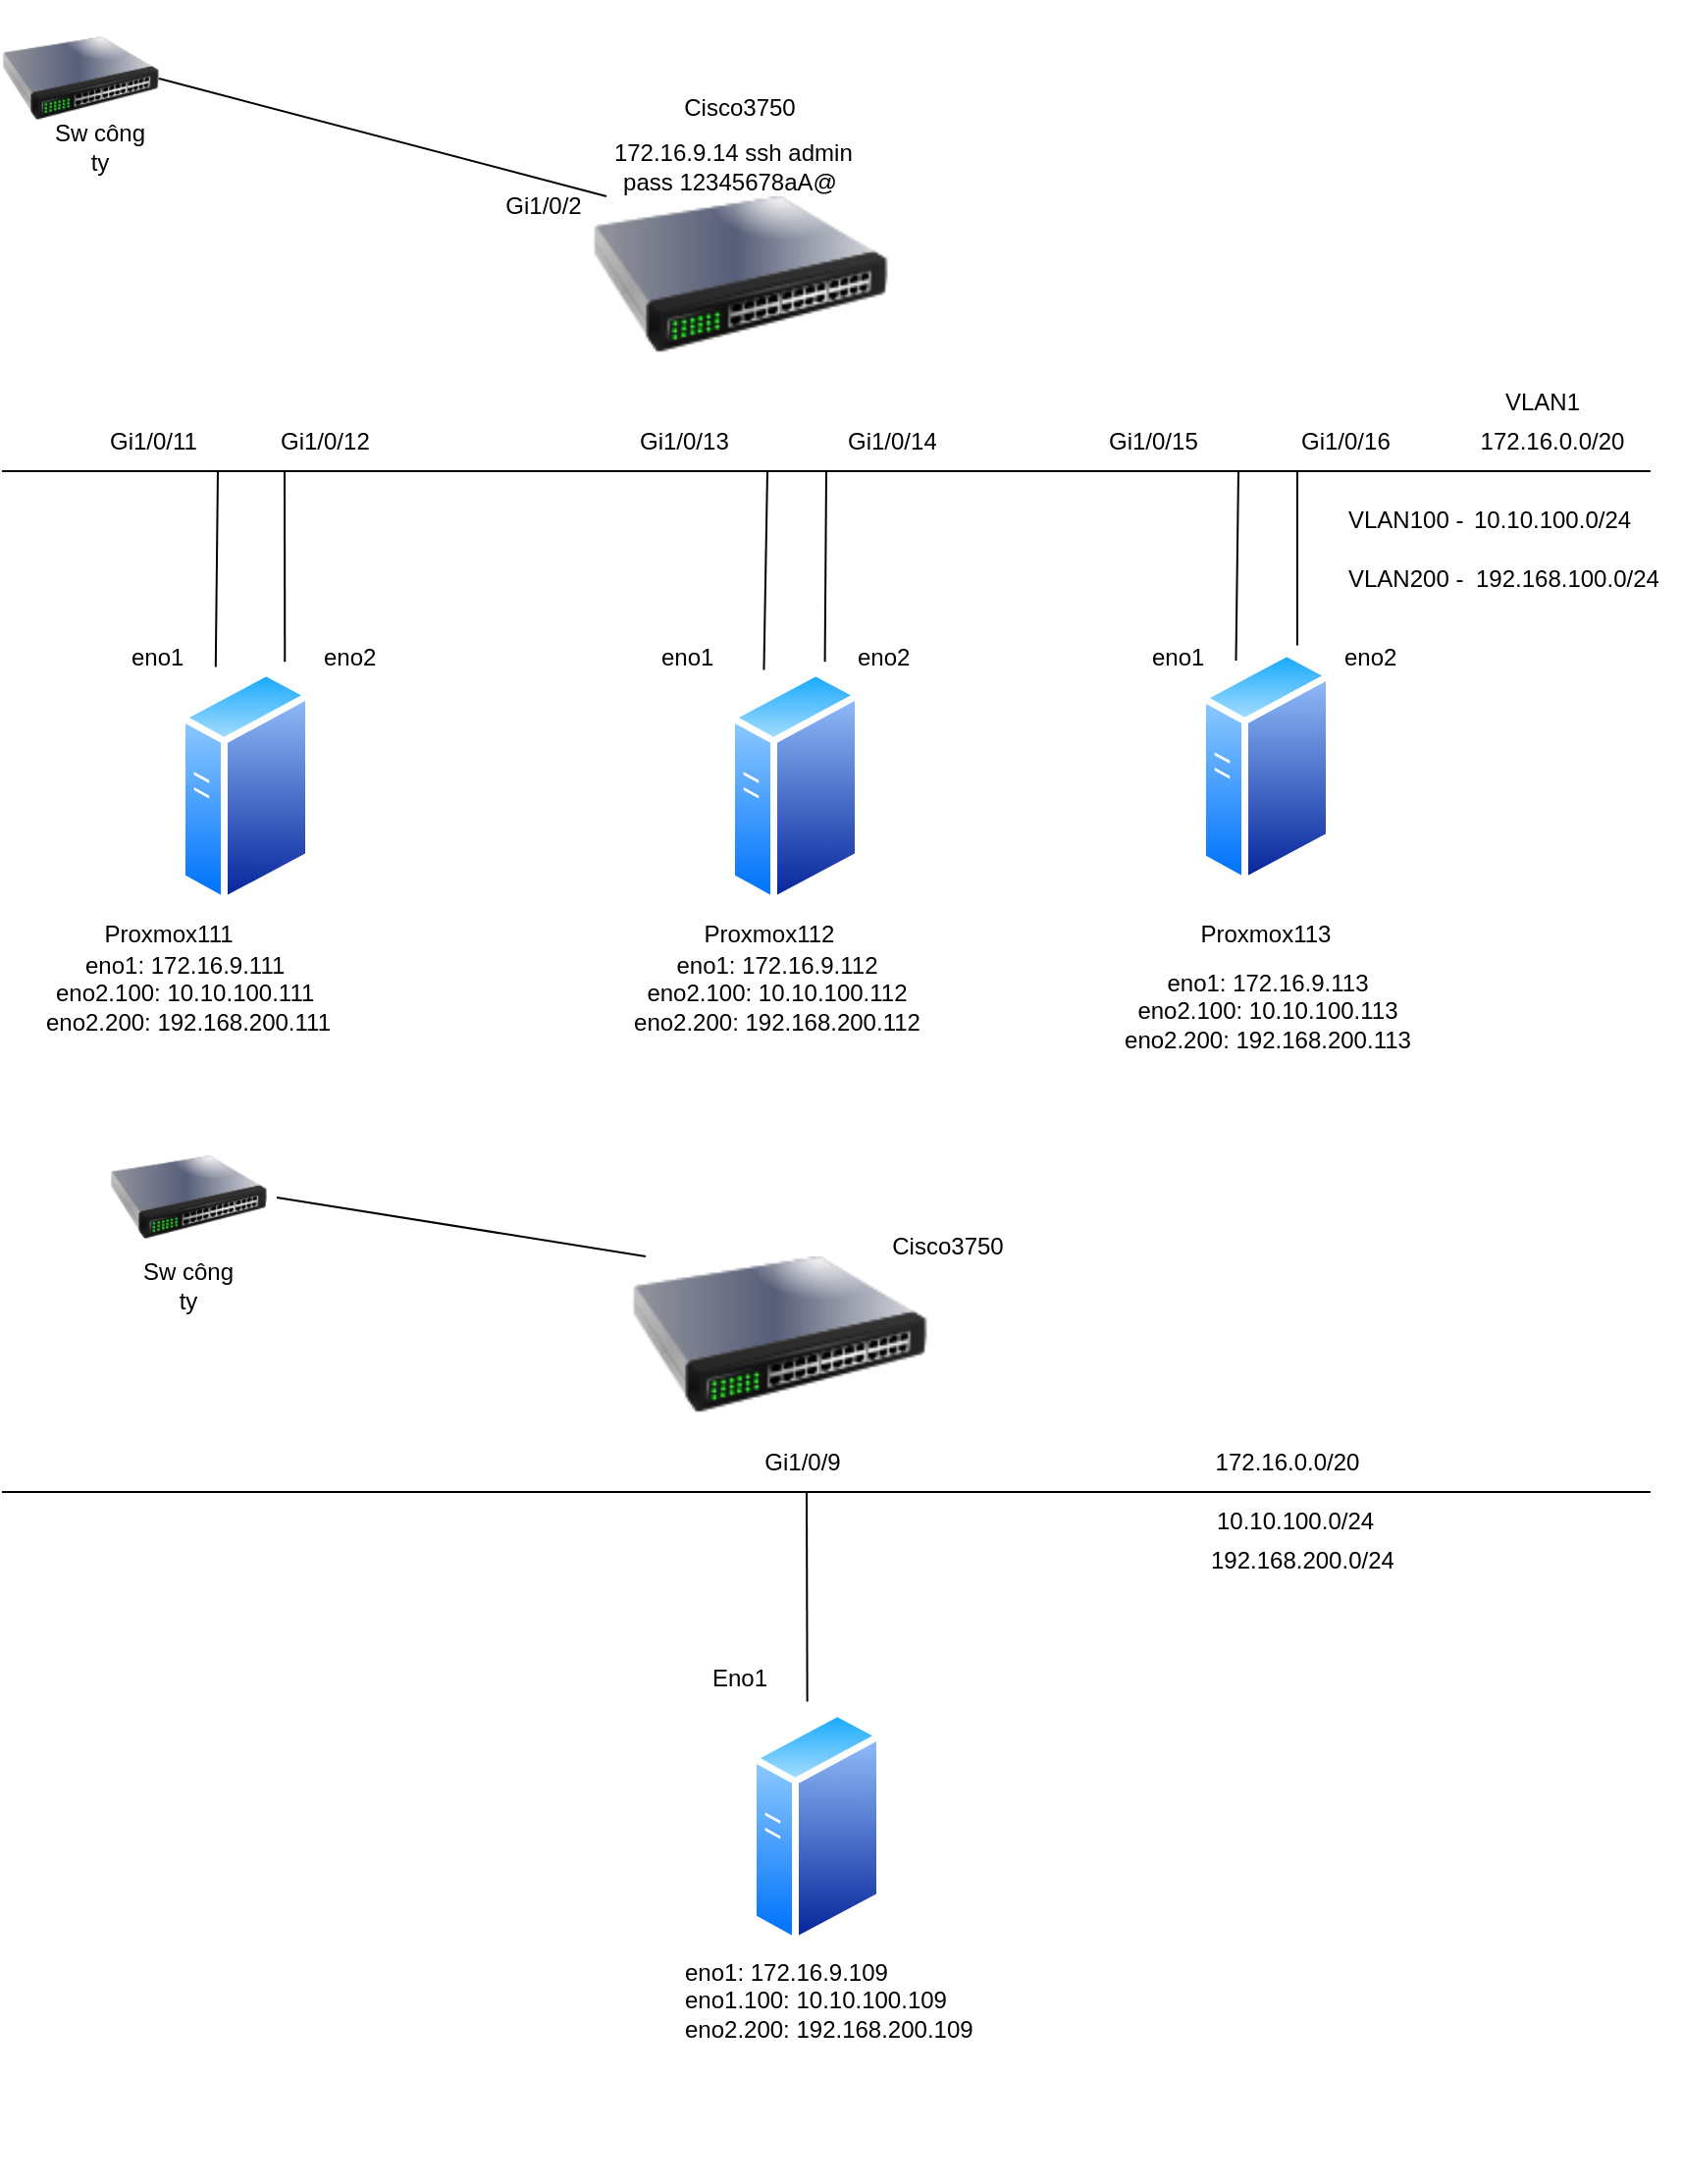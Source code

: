 <mxfile version="26.1.0">
  <diagram name="Page-1" id="xcp84mOCY_FgIuvJihpW">
    <mxGraphModel dx="989" dy="514" grid="1" gridSize="10" guides="1" tooltips="1" connect="1" arrows="1" fold="1" page="1" pageScale="1" pageWidth="850" pageHeight="1100" math="0" shadow="0">
      <root>
        <mxCell id="0" />
        <mxCell id="1" parent="0" />
        <mxCell id="T-qWLQXWmOvn3ThyD0Ny-1" value="" style="image;aspect=fixed;perimeter=ellipsePerimeter;html=1;align=center;shadow=0;dashed=0;spacingTop=3;image=img/lib/active_directory/generic_server.svg;" vertex="1" parent="1">
          <mxGeometry x="370" y="420" width="68" height="121.43" as="geometry" />
        </mxCell>
        <mxCell id="T-qWLQXWmOvn3ThyD0Ny-2" value="" style="image;aspect=fixed;perimeter=ellipsePerimeter;html=1;align=center;shadow=0;dashed=0;spacingTop=3;image=img/lib/active_directory/generic_server.svg;" vertex="1" parent="1">
          <mxGeometry x="90" y="420" width="68" height="121.43" as="geometry" />
        </mxCell>
        <mxCell id="T-qWLQXWmOvn3ThyD0Ny-3" value="" style="image;html=1;image=img/lib/clip_art/networking/Switch_128x128.png" vertex="1" parent="1">
          <mxGeometry x="240" y="180" width="272" height="80" as="geometry" />
        </mxCell>
        <mxCell id="T-qWLQXWmOvn3ThyD0Ny-7" value="" style="image;aspect=fixed;perimeter=ellipsePerimeter;html=1;align=center;shadow=0;dashed=0;spacingTop=3;image=img/lib/active_directory/generic_server.svg;" vertex="1" parent="1">
          <mxGeometry x="610" y="410" width="68" height="121.43" as="geometry" />
        </mxCell>
        <mxCell id="T-qWLQXWmOvn3ThyD0Ny-8" value="" style="endArrow=none;html=1;rounded=0;" edge="1" parent="1">
          <mxGeometry width="50" height="50" relative="1" as="geometry">
            <mxPoint y="320" as="sourcePoint" />
            <mxPoint x="840" y="320" as="targetPoint" />
          </mxGeometry>
        </mxCell>
        <mxCell id="T-qWLQXWmOvn3ThyD0Ny-10" value="" style="endArrow=none;html=1;rounded=0;exitX=0.278;exitY=-0.002;exitDx=0;exitDy=0;exitPerimeter=0;" edge="1" parent="1" source="T-qWLQXWmOvn3ThyD0Ny-2">
          <mxGeometry width="50" height="50" relative="1" as="geometry">
            <mxPoint x="360" y="390" as="sourcePoint" />
            <mxPoint x="110" y="320" as="targetPoint" />
          </mxGeometry>
        </mxCell>
        <mxCell id="T-qWLQXWmOvn3ThyD0Ny-11" value="" style="endArrow=none;html=1;rounded=0;exitX=0.796;exitY=-0.024;exitDx=0;exitDy=0;exitPerimeter=0;" edge="1" parent="1" source="T-qWLQXWmOvn3ThyD0Ny-2">
          <mxGeometry width="50" height="50" relative="1" as="geometry">
            <mxPoint x="360" y="390" as="sourcePoint" />
            <mxPoint x="144" y="320" as="targetPoint" />
          </mxGeometry>
        </mxCell>
        <mxCell id="T-qWLQXWmOvn3ThyD0Ny-12" value="" style="endArrow=none;html=1;rounded=0;exitX=0.268;exitY=0.01;exitDx=0;exitDy=0;exitPerimeter=0;" edge="1" parent="1" source="T-qWLQXWmOvn3ThyD0Ny-1">
          <mxGeometry width="50" height="50" relative="1" as="geometry">
            <mxPoint x="360" y="390" as="sourcePoint" />
            <mxPoint x="390" y="320" as="targetPoint" />
          </mxGeometry>
        </mxCell>
        <mxCell id="T-qWLQXWmOvn3ThyD0Ny-13" value="" style="endArrow=none;html=1;rounded=0;exitX=0.725;exitY=-0.024;exitDx=0;exitDy=0;exitPerimeter=0;" edge="1" parent="1" source="T-qWLQXWmOvn3ThyD0Ny-1">
          <mxGeometry width="50" height="50" relative="1" as="geometry">
            <mxPoint x="360" y="390" as="sourcePoint" />
            <mxPoint x="420" y="320" as="targetPoint" />
          </mxGeometry>
        </mxCell>
        <mxCell id="T-qWLQXWmOvn3ThyD0Ny-14" value="" style="endArrow=none;html=1;rounded=0;exitX=0.25;exitY=0;exitDx=0;exitDy=0;" edge="1" parent="1" source="T-qWLQXWmOvn3ThyD0Ny-7">
          <mxGeometry width="50" height="50" relative="1" as="geometry">
            <mxPoint x="360" y="390" as="sourcePoint" />
            <mxPoint x="630" y="320" as="targetPoint" />
          </mxGeometry>
        </mxCell>
        <mxCell id="T-qWLQXWmOvn3ThyD0Ny-15" value="" style="endArrow=none;html=1;rounded=0;exitX=0.735;exitY=-0.01;exitDx=0;exitDy=0;exitPerimeter=0;" edge="1" parent="1" source="T-qWLQXWmOvn3ThyD0Ny-7">
          <mxGeometry width="50" height="50" relative="1" as="geometry">
            <mxPoint x="360" y="390" as="sourcePoint" />
            <mxPoint x="660" y="320" as="targetPoint" />
          </mxGeometry>
        </mxCell>
        <mxCell id="T-qWLQXWmOvn3ThyD0Ny-16" value="eno1" style="text;strokeColor=none;fillColor=none;align=left;verticalAlign=middle;spacingLeft=4;spacingRight=4;overflow=hidden;points=[[0,0.5],[1,0.5]];portConstraint=eastwest;rotatable=0;whiteSpace=wrap;html=1;" vertex="1" parent="1">
          <mxGeometry x="60" y="400" width="40" height="30" as="geometry" />
        </mxCell>
        <mxCell id="T-qWLQXWmOvn3ThyD0Ny-17" value="eno1" style="text;strokeColor=none;fillColor=none;align=left;verticalAlign=middle;spacingLeft=4;spacingRight=4;overflow=hidden;points=[[0,0.5],[1,0.5]];portConstraint=eastwest;rotatable=0;whiteSpace=wrap;html=1;" vertex="1" parent="1">
          <mxGeometry x="330" y="400" width="40" height="30" as="geometry" />
        </mxCell>
        <mxCell id="T-qWLQXWmOvn3ThyD0Ny-18" value="eno1" style="text;strokeColor=none;fillColor=none;align=left;verticalAlign=middle;spacingLeft=4;spacingRight=4;overflow=hidden;points=[[0,0.5],[1,0.5]];portConstraint=eastwest;rotatable=0;whiteSpace=wrap;html=1;" vertex="1" parent="1">
          <mxGeometry x="580" y="400" width="40" height="30" as="geometry" />
        </mxCell>
        <mxCell id="T-qWLQXWmOvn3ThyD0Ny-19" value="eno2" style="text;strokeColor=none;fillColor=none;align=left;verticalAlign=middle;spacingLeft=4;spacingRight=4;overflow=hidden;points=[[0,0.5],[1,0.5]];portConstraint=eastwest;rotatable=0;whiteSpace=wrap;html=1;" vertex="1" parent="1">
          <mxGeometry x="678" y="400" width="40" height="30" as="geometry" />
        </mxCell>
        <mxCell id="T-qWLQXWmOvn3ThyD0Ny-20" value="eno2" style="text;strokeColor=none;fillColor=none;align=left;verticalAlign=middle;spacingLeft=4;spacingRight=4;overflow=hidden;points=[[0,0.5],[1,0.5]];portConstraint=eastwest;rotatable=0;whiteSpace=wrap;html=1;" vertex="1" parent="1">
          <mxGeometry x="430" y="400" width="40" height="30" as="geometry" />
        </mxCell>
        <mxCell id="T-qWLQXWmOvn3ThyD0Ny-21" value="eno2" style="text;strokeColor=none;fillColor=none;align=left;verticalAlign=middle;spacingLeft=4;spacingRight=4;overflow=hidden;points=[[0,0.5],[1,0.5]];portConstraint=eastwest;rotatable=0;whiteSpace=wrap;html=1;" vertex="1" parent="1">
          <mxGeometry x="158" y="400" width="40" height="30" as="geometry" />
        </mxCell>
        <mxCell id="T-qWLQXWmOvn3ThyD0Ny-22" value="Gi1/0/11" style="text;strokeColor=none;fillColor=none;align=left;verticalAlign=middle;spacingLeft=4;spacingRight=4;overflow=hidden;points=[[0,0.5],[1,0.5]];portConstraint=eastwest;rotatable=0;whiteSpace=wrap;html=1;" vertex="1" parent="1">
          <mxGeometry x="49" y="290" width="62" height="30" as="geometry" />
        </mxCell>
        <mxCell id="T-qWLQXWmOvn3ThyD0Ny-23" value="Gi1/0/13" style="text;strokeColor=none;fillColor=none;align=left;verticalAlign=middle;spacingLeft=4;spacingRight=4;overflow=hidden;points=[[0,0.5],[1,0.5]];portConstraint=eastwest;rotatable=0;whiteSpace=wrap;html=1;" vertex="1" parent="1">
          <mxGeometry x="319" y="290" width="62" height="30" as="geometry" />
        </mxCell>
        <mxCell id="T-qWLQXWmOvn3ThyD0Ny-24" value="Gi1/0/15" style="text;strokeColor=none;fillColor=none;align=left;verticalAlign=middle;spacingLeft=4;spacingRight=4;overflow=hidden;points=[[0,0.5],[1,0.5]];portConstraint=eastwest;rotatable=0;whiteSpace=wrap;html=1;" vertex="1" parent="1">
          <mxGeometry x="558" y="290" width="62" height="30" as="geometry" />
        </mxCell>
        <mxCell id="T-qWLQXWmOvn3ThyD0Ny-25" value="Gi1/0/12" style="text;strokeColor=none;fillColor=none;align=left;verticalAlign=middle;spacingLeft=4;spacingRight=4;overflow=hidden;points=[[0,0.5],[1,0.5]];portConstraint=eastwest;rotatable=0;whiteSpace=wrap;html=1;" vertex="1" parent="1">
          <mxGeometry x="136" y="290" width="62" height="30" as="geometry" />
        </mxCell>
        <mxCell id="T-qWLQXWmOvn3ThyD0Ny-26" value="Gi1/0/14" style="text;strokeColor=none;fillColor=none;align=left;verticalAlign=middle;spacingLeft=4;spacingRight=4;overflow=hidden;points=[[0,0.5],[1,0.5]];portConstraint=eastwest;rotatable=0;whiteSpace=wrap;html=1;" vertex="1" parent="1">
          <mxGeometry x="425" y="290" width="62" height="30" as="geometry" />
        </mxCell>
        <mxCell id="T-qWLQXWmOvn3ThyD0Ny-27" value="Gi1/0/16" style="text;strokeColor=none;fillColor=none;align=left;verticalAlign=middle;spacingLeft=4;spacingRight=4;overflow=hidden;points=[[0,0.5],[1,0.5]];portConstraint=eastwest;rotatable=0;whiteSpace=wrap;html=1;" vertex="1" parent="1">
          <mxGeometry x="656" y="290" width="62" height="30" as="geometry" />
        </mxCell>
        <mxCell id="T-qWLQXWmOvn3ThyD0Ny-28" value="Cisco3750" style="text;html=1;align=center;verticalAlign=middle;whiteSpace=wrap;rounded=0;" vertex="1" parent="1">
          <mxGeometry x="346" y="120" width="60" height="30" as="geometry" />
        </mxCell>
        <mxCell id="T-qWLQXWmOvn3ThyD0Ny-29" value="172.16.0.0/20" style="text;html=1;align=center;verticalAlign=middle;whiteSpace=wrap;rounded=0;" vertex="1" parent="1">
          <mxGeometry x="745" y="290" width="90" height="30" as="geometry" />
        </mxCell>
        <mxCell id="T-qWLQXWmOvn3ThyD0Ny-30" value="10.10.100.0/24" style="text;html=1;align=center;verticalAlign=middle;whiteSpace=wrap;rounded=0;" vertex="1" parent="1">
          <mxGeometry x="760" y="330" width="60" height="30" as="geometry" />
        </mxCell>
        <mxCell id="T-qWLQXWmOvn3ThyD0Ny-31" value="192.168.100.0/24" style="text;strokeColor=none;fillColor=none;align=left;verticalAlign=middle;spacingLeft=4;spacingRight=4;overflow=hidden;points=[[0,0.5],[1,0.5]];portConstraint=eastwest;rotatable=0;whiteSpace=wrap;html=1;" vertex="1" parent="1">
          <mxGeometry x="745" y="360" width="110" height="30" as="geometry" />
        </mxCell>
        <mxCell id="T-qWLQXWmOvn3ThyD0Ny-32" value="VLAN1" style="text;strokeColor=none;fillColor=none;align=left;verticalAlign=middle;spacingLeft=4;spacingRight=4;overflow=hidden;points=[[0,0.5],[1,0.5]];portConstraint=eastwest;rotatable=0;whiteSpace=wrap;html=1;" vertex="1" parent="1">
          <mxGeometry x="760" y="270" width="80" height="30" as="geometry" />
        </mxCell>
        <mxCell id="T-qWLQXWmOvn3ThyD0Ny-33" value="VLAN100 -&amp;nbsp;" style="text;strokeColor=none;fillColor=none;align=left;verticalAlign=middle;spacingLeft=4;spacingRight=4;overflow=hidden;points=[[0,0.5],[1,0.5]];portConstraint=eastwest;rotatable=0;whiteSpace=wrap;html=1;" vertex="1" parent="1">
          <mxGeometry x="680" y="330" width="80" height="30" as="geometry" />
        </mxCell>
        <mxCell id="T-qWLQXWmOvn3ThyD0Ny-34" value="VLAN200 -&amp;nbsp;" style="text;strokeColor=none;fillColor=none;align=left;verticalAlign=middle;spacingLeft=4;spacingRight=4;overflow=hidden;points=[[0,0.5],[1,0.5]];portConstraint=eastwest;rotatable=0;whiteSpace=wrap;html=1;" vertex="1" parent="1">
          <mxGeometry x="680" y="360" width="80" height="30" as="geometry" />
        </mxCell>
        <mxCell id="T-qWLQXWmOvn3ThyD0Ny-35" value="Proxmox111" style="text;html=1;align=center;verticalAlign=middle;whiteSpace=wrap;rounded=0;" vertex="1" parent="1">
          <mxGeometry x="40" y="541.43" width="90" height="30" as="geometry" />
        </mxCell>
        <mxCell id="T-qWLQXWmOvn3ThyD0Ny-36" value="Proxmox112" style="text;html=1;align=center;verticalAlign=middle;whiteSpace=wrap;rounded=0;" vertex="1" parent="1">
          <mxGeometry x="346" y="541.43" width="90" height="30" as="geometry" />
        </mxCell>
        <mxCell id="T-qWLQXWmOvn3ThyD0Ny-37" value="Proxmox113" style="text;html=1;align=center;verticalAlign=middle;whiteSpace=wrap;rounded=0;" vertex="1" parent="1">
          <mxGeometry x="599" y="541.43" width="90" height="30" as="geometry" />
        </mxCell>
        <mxCell id="T-qWLQXWmOvn3ThyD0Ny-38" value="eno1: 172.16.9.111&amp;nbsp; eno2.100: 10.10.100.111&amp;nbsp; eno2.200: 192.168.200.111" style="text;html=1;align=center;verticalAlign=middle;whiteSpace=wrap;rounded=0;" vertex="1" parent="1">
          <mxGeometry x="20" y="571.43" width="150" height="30" as="geometry" />
        </mxCell>
        <mxCell id="T-qWLQXWmOvn3ThyD0Ny-39" value="eno1: 172.16.9.112 eno2.100: 10.10.100.112 eno2.200: 192.168.200.112" style="text;html=1;align=center;verticalAlign=middle;whiteSpace=wrap;rounded=0;" vertex="1" parent="1">
          <mxGeometry x="320" y="571.43" width="150" height="30" as="geometry" />
        </mxCell>
        <mxCell id="T-qWLQXWmOvn3ThyD0Ny-40" value="eno1: 172.16.9.113 eno2.100: 10.10.100.113 eno2.200: 192.168.200.113" style="text;html=1;align=center;verticalAlign=middle;whiteSpace=wrap;rounded=0;" vertex="1" parent="1">
          <mxGeometry x="570" y="580" width="150" height="30" as="geometry" />
        </mxCell>
        <mxCell id="T-qWLQXWmOvn3ThyD0Ny-41" value="&amp;nbsp;172.16.9.14 ssh admin pass&amp;nbsp;12345678aA@" style="text;html=1;align=center;verticalAlign=middle;whiteSpace=wrap;rounded=0;" vertex="1" parent="1">
          <mxGeometry x="306" y="150" width="130" height="30" as="geometry" />
        </mxCell>
        <mxCell id="T-qWLQXWmOvn3ThyD0Ny-43" value="" style="image;html=1;image=img/lib/clip_art/networking/Switch_128x128.png" vertex="1" parent="1">
          <mxGeometry y="80" width="80" height="80" as="geometry" />
        </mxCell>
        <mxCell id="T-qWLQXWmOvn3ThyD0Ny-44" value="" style="endArrow=none;html=1;rounded=0;entryX=0.25;entryY=0;entryDx=0;entryDy=0;exitX=1;exitY=0.5;exitDx=0;exitDy=0;" edge="1" parent="1" source="T-qWLQXWmOvn3ThyD0Ny-43" target="T-qWLQXWmOvn3ThyD0Ny-3">
          <mxGeometry width="50" height="50" relative="1" as="geometry">
            <mxPoint x="360" y="390" as="sourcePoint" />
            <mxPoint x="410" y="340" as="targetPoint" />
          </mxGeometry>
        </mxCell>
        <mxCell id="T-qWLQXWmOvn3ThyD0Ny-45" value="Sw công ty" style="text;html=1;align=center;verticalAlign=middle;whiteSpace=wrap;rounded=0;" vertex="1" parent="1">
          <mxGeometry x="20" y="140" width="60" height="30" as="geometry" />
        </mxCell>
        <mxCell id="T-qWLQXWmOvn3ThyD0Ny-46" value="Gi1/0/2" style="text;html=1;align=center;verticalAlign=middle;whiteSpace=wrap;rounded=0;" vertex="1" parent="1">
          <mxGeometry x="246" y="170" width="60" height="30" as="geometry" />
        </mxCell>
        <mxCell id="T-qWLQXWmOvn3ThyD0Ny-47" value="" style="image;html=1;image=img/lib/clip_art/networking/Switch_128x128.png" vertex="1" parent="1">
          <mxGeometry x="260" y="720" width="272" height="80" as="geometry" />
        </mxCell>
        <mxCell id="T-qWLQXWmOvn3ThyD0Ny-48" value="" style="image;html=1;image=img/lib/clip_art/networking/Switch_128x128.png" vertex="1" parent="1">
          <mxGeometry x="55" y="650" width="80" height="80" as="geometry" />
        </mxCell>
        <mxCell id="T-qWLQXWmOvn3ThyD0Ny-49" value="" style="endArrow=none;html=1;rounded=0;entryX=0.25;entryY=0;entryDx=0;entryDy=0;" edge="1" parent="1" target="T-qWLQXWmOvn3ThyD0Ny-47">
          <mxGeometry width="50" height="50" relative="1" as="geometry">
            <mxPoint x="140" y="690" as="sourcePoint" />
            <mxPoint x="438" y="720" as="targetPoint" />
          </mxGeometry>
        </mxCell>
        <mxCell id="T-qWLQXWmOvn3ThyD0Ny-51" value="" style="endArrow=none;html=1;rounded=0;" edge="1" parent="1">
          <mxGeometry width="50" height="50" relative="1" as="geometry">
            <mxPoint y="840" as="sourcePoint" />
            <mxPoint x="840" y="840" as="targetPoint" />
          </mxGeometry>
        </mxCell>
        <mxCell id="T-qWLQXWmOvn3ThyD0Ny-52" value="" style="image;aspect=fixed;perimeter=ellipsePerimeter;html=1;align=center;shadow=0;dashed=0;spacingTop=3;image=img/lib/active_directory/generic_server.svg;" vertex="1" parent="1">
          <mxGeometry x="381" y="950" width="68" height="121.43" as="geometry" />
        </mxCell>
        <mxCell id="T-qWLQXWmOvn3ThyD0Ny-53" value="" style="endArrow=none;html=1;rounded=0;exitX=0.431;exitY=-0.027;exitDx=0;exitDy=0;exitPerimeter=0;" edge="1" parent="1" source="T-qWLQXWmOvn3ThyD0Ny-52">
          <mxGeometry width="50" height="50" relative="1" as="geometry">
            <mxPoint x="360" y="940" as="sourcePoint" />
            <mxPoint x="410" y="840" as="targetPoint" />
          </mxGeometry>
        </mxCell>
        <mxCell id="T-qWLQXWmOvn3ThyD0Ny-54" value="Gi1/0/9" style="text;html=1;align=center;verticalAlign=middle;whiteSpace=wrap;rounded=0;" vertex="1" parent="1">
          <mxGeometry x="378" y="810" width="60" height="30" as="geometry" />
        </mxCell>
        <mxCell id="T-qWLQXWmOvn3ThyD0Ny-55" value="Eno1" style="text;html=1;align=center;verticalAlign=middle;whiteSpace=wrap;rounded=0;" vertex="1" parent="1">
          <mxGeometry x="346" y="920" width="60" height="30" as="geometry" />
        </mxCell>
        <mxCell id="T-qWLQXWmOvn3ThyD0Ny-56" value="eno1: 172.16.9.109&lt;div&gt;eno1.100: 10.10.100.109&lt;/div&gt;&lt;div&gt;eno2.200: 192.168.200.109&lt;/div&gt;" style="text;whiteSpace=wrap;html=1;" vertex="1" parent="1">
          <mxGeometry x="346" y="1071.43" width="420" height="120" as="geometry" />
        </mxCell>
        <mxCell id="T-qWLQXWmOvn3ThyD0Ny-57" value="Sw công ty" style="text;html=1;align=center;verticalAlign=middle;whiteSpace=wrap;rounded=0;" vertex="1" parent="1">
          <mxGeometry x="65" y="720" width="60" height="30" as="geometry" />
        </mxCell>
        <mxCell id="T-qWLQXWmOvn3ThyD0Ny-58" value="Cisco3750" style="text;html=1;align=center;verticalAlign=middle;whiteSpace=wrap;rounded=0;" vertex="1" parent="1">
          <mxGeometry x="452" y="700" width="60" height="30" as="geometry" />
        </mxCell>
        <mxCell id="T-qWLQXWmOvn3ThyD0Ny-59" value="172.16.0.0/20" style="text;html=1;align=center;verticalAlign=middle;whiteSpace=wrap;rounded=0;" vertex="1" parent="1">
          <mxGeometry x="610" y="810" width="90" height="30" as="geometry" />
        </mxCell>
        <mxCell id="T-qWLQXWmOvn3ThyD0Ny-60" value="10.10.100.0/24" style="text;html=1;align=center;verticalAlign=middle;whiteSpace=wrap;rounded=0;" vertex="1" parent="1">
          <mxGeometry x="629" y="840" width="60" height="30" as="geometry" />
        </mxCell>
        <mxCell id="T-qWLQXWmOvn3ThyD0Ny-61" value="192.168.200.0/24" style="text;strokeColor=none;fillColor=none;align=left;verticalAlign=middle;spacingLeft=4;spacingRight=4;overflow=hidden;points=[[0,0.5],[1,0.5]];portConstraint=eastwest;rotatable=0;whiteSpace=wrap;html=1;" vertex="1" parent="1">
          <mxGeometry x="610" y="860" width="110" height="30" as="geometry" />
        </mxCell>
      </root>
    </mxGraphModel>
  </diagram>
</mxfile>
